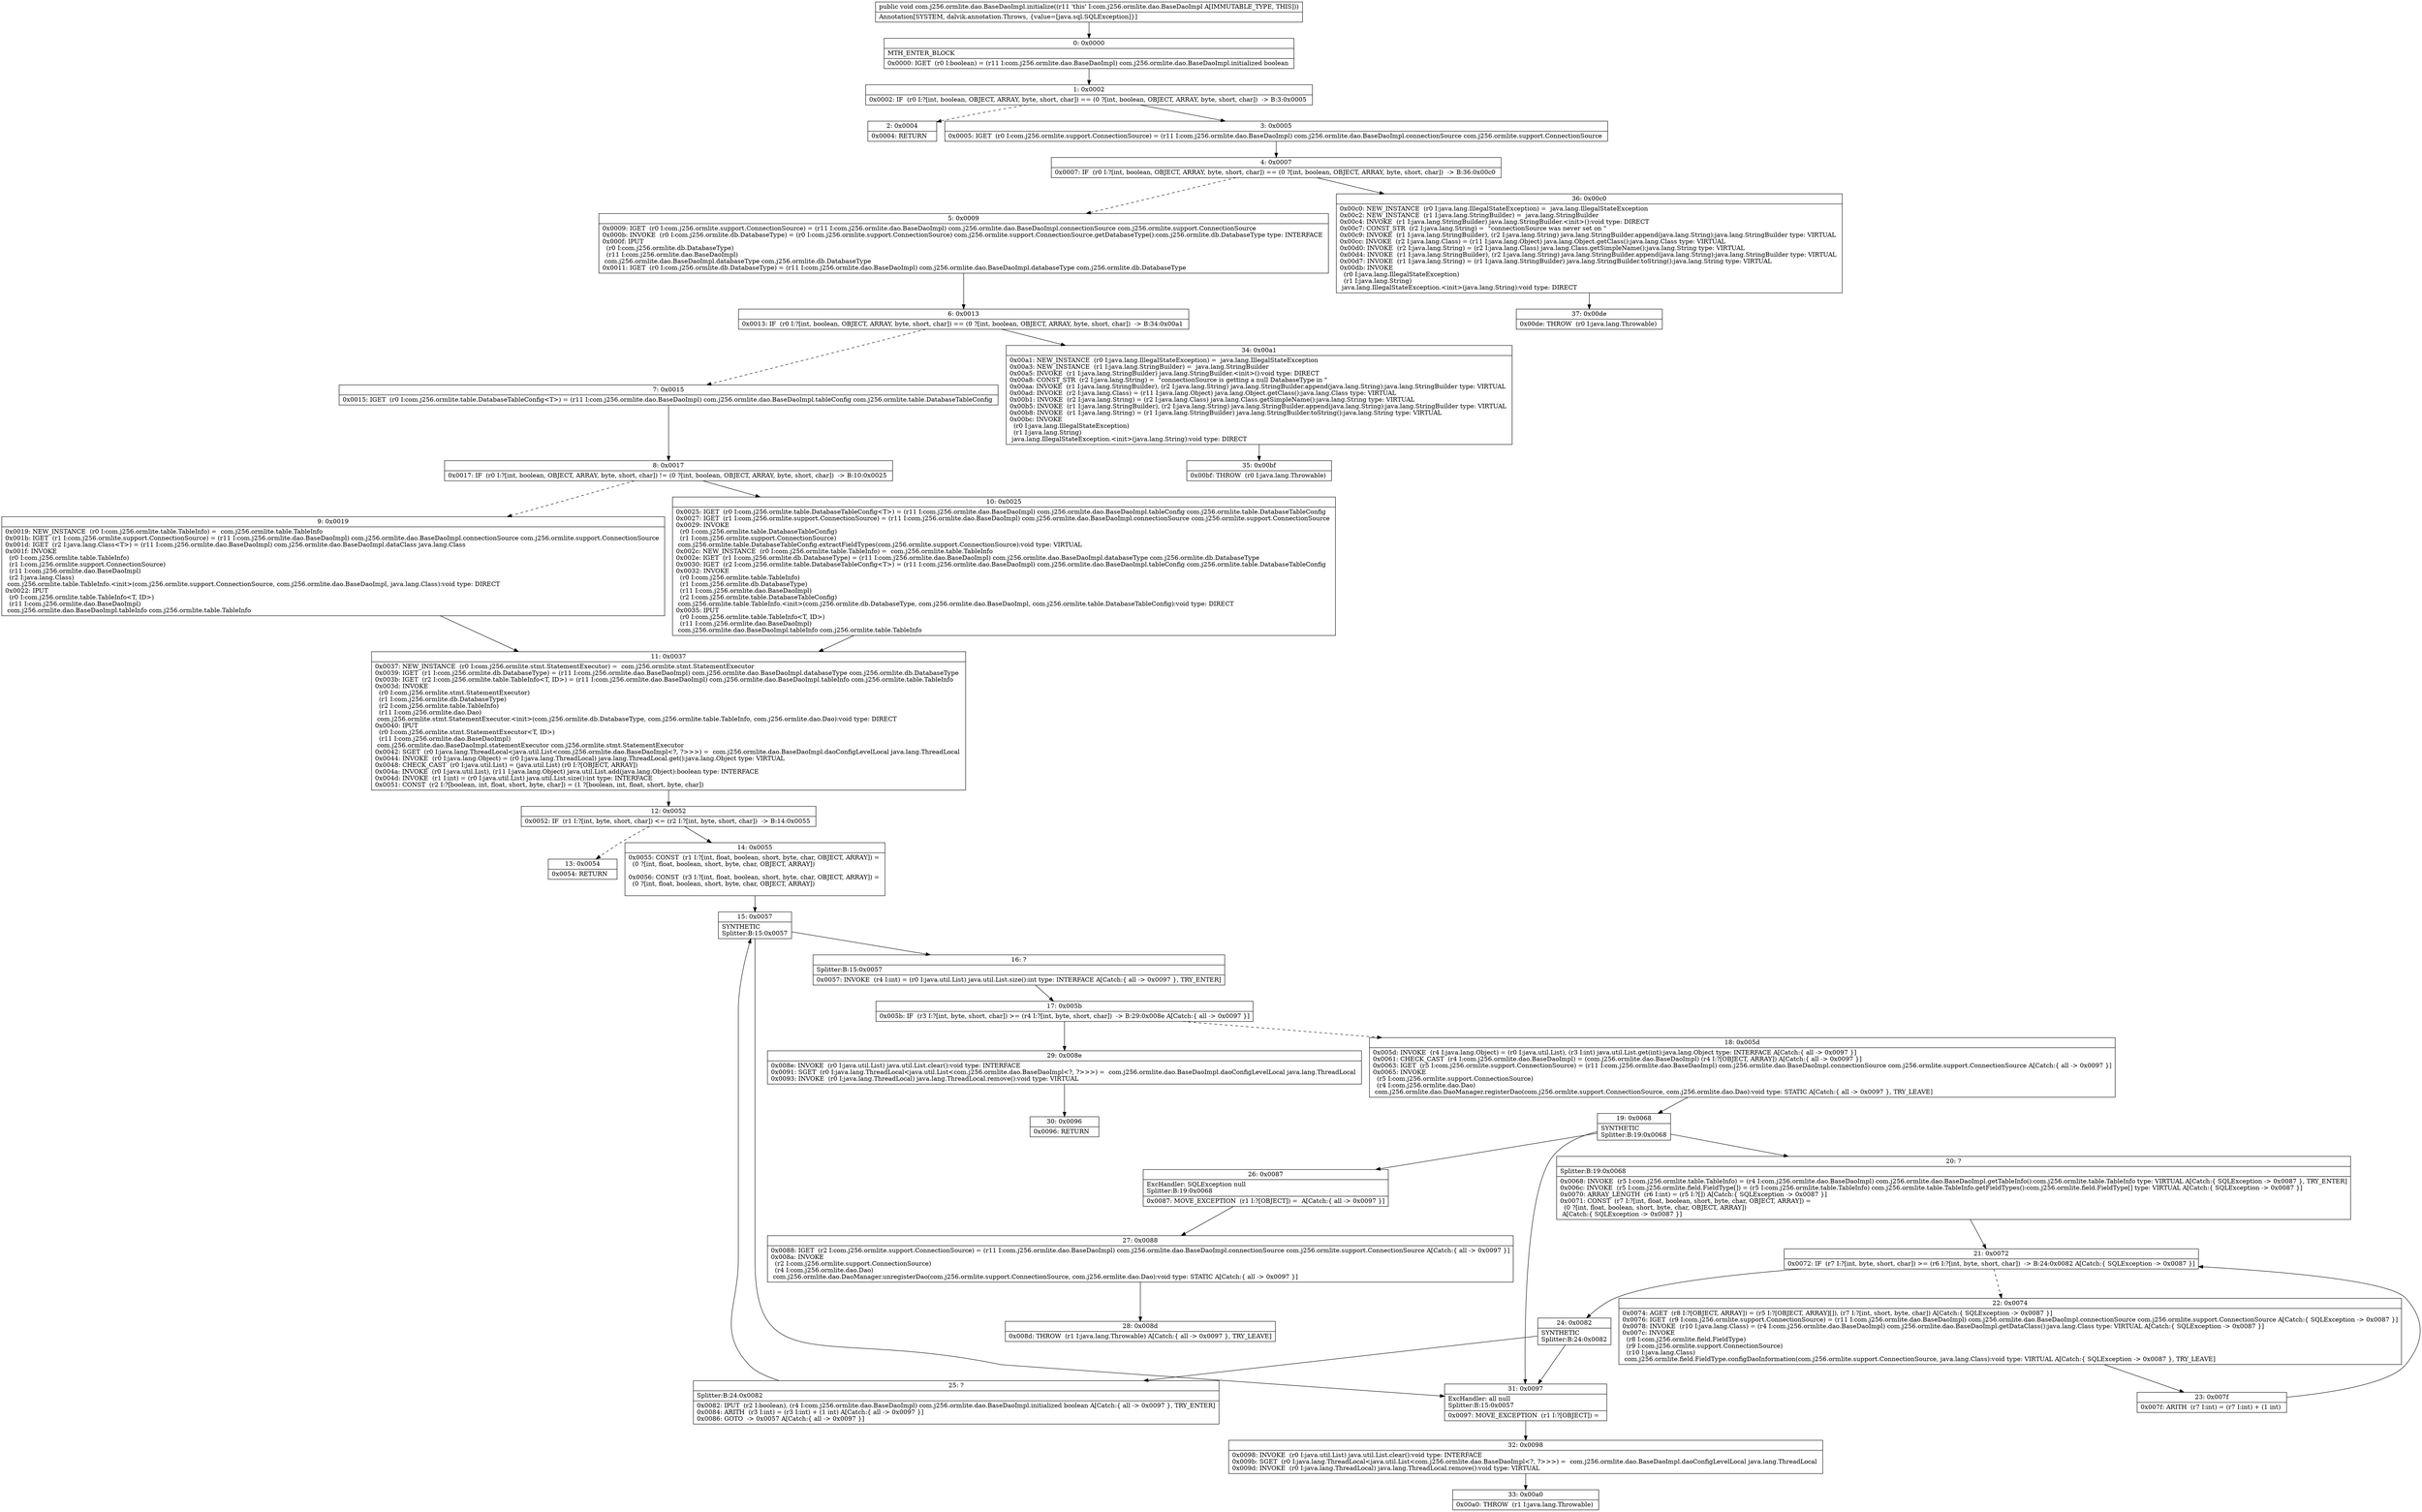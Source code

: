 digraph "CFG forcom.j256.ormlite.dao.BaseDaoImpl.initialize()V" {
Node_0 [shape=record,label="{0\:\ 0x0000|MTH_ENTER_BLOCK\l|0x0000: IGET  (r0 I:boolean) = (r11 I:com.j256.ormlite.dao.BaseDaoImpl) com.j256.ormlite.dao.BaseDaoImpl.initialized boolean \l}"];
Node_1 [shape=record,label="{1\:\ 0x0002|0x0002: IF  (r0 I:?[int, boolean, OBJECT, ARRAY, byte, short, char]) == (0 ?[int, boolean, OBJECT, ARRAY, byte, short, char])  \-\> B:3:0x0005 \l}"];
Node_2 [shape=record,label="{2\:\ 0x0004|0x0004: RETURN   \l}"];
Node_3 [shape=record,label="{3\:\ 0x0005|0x0005: IGET  (r0 I:com.j256.ormlite.support.ConnectionSource) = (r11 I:com.j256.ormlite.dao.BaseDaoImpl) com.j256.ormlite.dao.BaseDaoImpl.connectionSource com.j256.ormlite.support.ConnectionSource \l}"];
Node_4 [shape=record,label="{4\:\ 0x0007|0x0007: IF  (r0 I:?[int, boolean, OBJECT, ARRAY, byte, short, char]) == (0 ?[int, boolean, OBJECT, ARRAY, byte, short, char])  \-\> B:36:0x00c0 \l}"];
Node_5 [shape=record,label="{5\:\ 0x0009|0x0009: IGET  (r0 I:com.j256.ormlite.support.ConnectionSource) = (r11 I:com.j256.ormlite.dao.BaseDaoImpl) com.j256.ormlite.dao.BaseDaoImpl.connectionSource com.j256.ormlite.support.ConnectionSource \l0x000b: INVOKE  (r0 I:com.j256.ormlite.db.DatabaseType) = (r0 I:com.j256.ormlite.support.ConnectionSource) com.j256.ormlite.support.ConnectionSource.getDatabaseType():com.j256.ormlite.db.DatabaseType type: INTERFACE \l0x000f: IPUT  \l  (r0 I:com.j256.ormlite.db.DatabaseType)\l  (r11 I:com.j256.ormlite.dao.BaseDaoImpl)\l com.j256.ormlite.dao.BaseDaoImpl.databaseType com.j256.ormlite.db.DatabaseType \l0x0011: IGET  (r0 I:com.j256.ormlite.db.DatabaseType) = (r11 I:com.j256.ormlite.dao.BaseDaoImpl) com.j256.ormlite.dao.BaseDaoImpl.databaseType com.j256.ormlite.db.DatabaseType \l}"];
Node_6 [shape=record,label="{6\:\ 0x0013|0x0013: IF  (r0 I:?[int, boolean, OBJECT, ARRAY, byte, short, char]) == (0 ?[int, boolean, OBJECT, ARRAY, byte, short, char])  \-\> B:34:0x00a1 \l}"];
Node_7 [shape=record,label="{7\:\ 0x0015|0x0015: IGET  (r0 I:com.j256.ormlite.table.DatabaseTableConfig\<T\>) = (r11 I:com.j256.ormlite.dao.BaseDaoImpl) com.j256.ormlite.dao.BaseDaoImpl.tableConfig com.j256.ormlite.table.DatabaseTableConfig \l}"];
Node_8 [shape=record,label="{8\:\ 0x0017|0x0017: IF  (r0 I:?[int, boolean, OBJECT, ARRAY, byte, short, char]) != (0 ?[int, boolean, OBJECT, ARRAY, byte, short, char])  \-\> B:10:0x0025 \l}"];
Node_9 [shape=record,label="{9\:\ 0x0019|0x0019: NEW_INSTANCE  (r0 I:com.j256.ormlite.table.TableInfo) =  com.j256.ormlite.table.TableInfo \l0x001b: IGET  (r1 I:com.j256.ormlite.support.ConnectionSource) = (r11 I:com.j256.ormlite.dao.BaseDaoImpl) com.j256.ormlite.dao.BaseDaoImpl.connectionSource com.j256.ormlite.support.ConnectionSource \l0x001d: IGET  (r2 I:java.lang.Class\<T\>) = (r11 I:com.j256.ormlite.dao.BaseDaoImpl) com.j256.ormlite.dao.BaseDaoImpl.dataClass java.lang.Class \l0x001f: INVOKE  \l  (r0 I:com.j256.ormlite.table.TableInfo)\l  (r1 I:com.j256.ormlite.support.ConnectionSource)\l  (r11 I:com.j256.ormlite.dao.BaseDaoImpl)\l  (r2 I:java.lang.Class)\l com.j256.ormlite.table.TableInfo.\<init\>(com.j256.ormlite.support.ConnectionSource, com.j256.ormlite.dao.BaseDaoImpl, java.lang.Class):void type: DIRECT \l0x0022: IPUT  \l  (r0 I:com.j256.ormlite.table.TableInfo\<T, ID\>)\l  (r11 I:com.j256.ormlite.dao.BaseDaoImpl)\l com.j256.ormlite.dao.BaseDaoImpl.tableInfo com.j256.ormlite.table.TableInfo \l}"];
Node_10 [shape=record,label="{10\:\ 0x0025|0x0025: IGET  (r0 I:com.j256.ormlite.table.DatabaseTableConfig\<T\>) = (r11 I:com.j256.ormlite.dao.BaseDaoImpl) com.j256.ormlite.dao.BaseDaoImpl.tableConfig com.j256.ormlite.table.DatabaseTableConfig \l0x0027: IGET  (r1 I:com.j256.ormlite.support.ConnectionSource) = (r11 I:com.j256.ormlite.dao.BaseDaoImpl) com.j256.ormlite.dao.BaseDaoImpl.connectionSource com.j256.ormlite.support.ConnectionSource \l0x0029: INVOKE  \l  (r0 I:com.j256.ormlite.table.DatabaseTableConfig)\l  (r1 I:com.j256.ormlite.support.ConnectionSource)\l com.j256.ormlite.table.DatabaseTableConfig.extractFieldTypes(com.j256.ormlite.support.ConnectionSource):void type: VIRTUAL \l0x002c: NEW_INSTANCE  (r0 I:com.j256.ormlite.table.TableInfo) =  com.j256.ormlite.table.TableInfo \l0x002e: IGET  (r1 I:com.j256.ormlite.db.DatabaseType) = (r11 I:com.j256.ormlite.dao.BaseDaoImpl) com.j256.ormlite.dao.BaseDaoImpl.databaseType com.j256.ormlite.db.DatabaseType \l0x0030: IGET  (r2 I:com.j256.ormlite.table.DatabaseTableConfig\<T\>) = (r11 I:com.j256.ormlite.dao.BaseDaoImpl) com.j256.ormlite.dao.BaseDaoImpl.tableConfig com.j256.ormlite.table.DatabaseTableConfig \l0x0032: INVOKE  \l  (r0 I:com.j256.ormlite.table.TableInfo)\l  (r1 I:com.j256.ormlite.db.DatabaseType)\l  (r11 I:com.j256.ormlite.dao.BaseDaoImpl)\l  (r2 I:com.j256.ormlite.table.DatabaseTableConfig)\l com.j256.ormlite.table.TableInfo.\<init\>(com.j256.ormlite.db.DatabaseType, com.j256.ormlite.dao.BaseDaoImpl, com.j256.ormlite.table.DatabaseTableConfig):void type: DIRECT \l0x0035: IPUT  \l  (r0 I:com.j256.ormlite.table.TableInfo\<T, ID\>)\l  (r11 I:com.j256.ormlite.dao.BaseDaoImpl)\l com.j256.ormlite.dao.BaseDaoImpl.tableInfo com.j256.ormlite.table.TableInfo \l}"];
Node_11 [shape=record,label="{11\:\ 0x0037|0x0037: NEW_INSTANCE  (r0 I:com.j256.ormlite.stmt.StatementExecutor) =  com.j256.ormlite.stmt.StatementExecutor \l0x0039: IGET  (r1 I:com.j256.ormlite.db.DatabaseType) = (r11 I:com.j256.ormlite.dao.BaseDaoImpl) com.j256.ormlite.dao.BaseDaoImpl.databaseType com.j256.ormlite.db.DatabaseType \l0x003b: IGET  (r2 I:com.j256.ormlite.table.TableInfo\<T, ID\>) = (r11 I:com.j256.ormlite.dao.BaseDaoImpl) com.j256.ormlite.dao.BaseDaoImpl.tableInfo com.j256.ormlite.table.TableInfo \l0x003d: INVOKE  \l  (r0 I:com.j256.ormlite.stmt.StatementExecutor)\l  (r1 I:com.j256.ormlite.db.DatabaseType)\l  (r2 I:com.j256.ormlite.table.TableInfo)\l  (r11 I:com.j256.ormlite.dao.Dao)\l com.j256.ormlite.stmt.StatementExecutor.\<init\>(com.j256.ormlite.db.DatabaseType, com.j256.ormlite.table.TableInfo, com.j256.ormlite.dao.Dao):void type: DIRECT \l0x0040: IPUT  \l  (r0 I:com.j256.ormlite.stmt.StatementExecutor\<T, ID\>)\l  (r11 I:com.j256.ormlite.dao.BaseDaoImpl)\l com.j256.ormlite.dao.BaseDaoImpl.statementExecutor com.j256.ormlite.stmt.StatementExecutor \l0x0042: SGET  (r0 I:java.lang.ThreadLocal\<java.util.List\<com.j256.ormlite.dao.BaseDaoImpl\<?, ?\>\>\>) =  com.j256.ormlite.dao.BaseDaoImpl.daoConfigLevelLocal java.lang.ThreadLocal \l0x0044: INVOKE  (r0 I:java.lang.Object) = (r0 I:java.lang.ThreadLocal) java.lang.ThreadLocal.get():java.lang.Object type: VIRTUAL \l0x0048: CHECK_CAST  (r0 I:java.util.List) = (java.util.List) (r0 I:?[OBJECT, ARRAY]) \l0x004a: INVOKE  (r0 I:java.util.List), (r11 I:java.lang.Object) java.util.List.add(java.lang.Object):boolean type: INTERFACE \l0x004d: INVOKE  (r1 I:int) = (r0 I:java.util.List) java.util.List.size():int type: INTERFACE \l0x0051: CONST  (r2 I:?[boolean, int, float, short, byte, char]) = (1 ?[boolean, int, float, short, byte, char]) \l}"];
Node_12 [shape=record,label="{12\:\ 0x0052|0x0052: IF  (r1 I:?[int, byte, short, char]) \<= (r2 I:?[int, byte, short, char])  \-\> B:14:0x0055 \l}"];
Node_13 [shape=record,label="{13\:\ 0x0054|0x0054: RETURN   \l}"];
Node_14 [shape=record,label="{14\:\ 0x0055|0x0055: CONST  (r1 I:?[int, float, boolean, short, byte, char, OBJECT, ARRAY]) = \l  (0 ?[int, float, boolean, short, byte, char, OBJECT, ARRAY])\l \l0x0056: CONST  (r3 I:?[int, float, boolean, short, byte, char, OBJECT, ARRAY]) = \l  (0 ?[int, float, boolean, short, byte, char, OBJECT, ARRAY])\l \l}"];
Node_15 [shape=record,label="{15\:\ 0x0057|SYNTHETIC\lSplitter:B:15:0x0057\l}"];
Node_16 [shape=record,label="{16\:\ ?|Splitter:B:15:0x0057\l|0x0057: INVOKE  (r4 I:int) = (r0 I:java.util.List) java.util.List.size():int type: INTERFACE A[Catch:\{ all \-\> 0x0097 \}, TRY_ENTER]\l}"];
Node_17 [shape=record,label="{17\:\ 0x005b|0x005b: IF  (r3 I:?[int, byte, short, char]) \>= (r4 I:?[int, byte, short, char])  \-\> B:29:0x008e A[Catch:\{ all \-\> 0x0097 \}]\l}"];
Node_18 [shape=record,label="{18\:\ 0x005d|0x005d: INVOKE  (r4 I:java.lang.Object) = (r0 I:java.util.List), (r3 I:int) java.util.List.get(int):java.lang.Object type: INTERFACE A[Catch:\{ all \-\> 0x0097 \}]\l0x0061: CHECK_CAST  (r4 I:com.j256.ormlite.dao.BaseDaoImpl) = (com.j256.ormlite.dao.BaseDaoImpl) (r4 I:?[OBJECT, ARRAY]) A[Catch:\{ all \-\> 0x0097 \}]\l0x0063: IGET  (r5 I:com.j256.ormlite.support.ConnectionSource) = (r11 I:com.j256.ormlite.dao.BaseDaoImpl) com.j256.ormlite.dao.BaseDaoImpl.connectionSource com.j256.ormlite.support.ConnectionSource A[Catch:\{ all \-\> 0x0097 \}]\l0x0065: INVOKE  \l  (r5 I:com.j256.ormlite.support.ConnectionSource)\l  (r4 I:com.j256.ormlite.dao.Dao)\l com.j256.ormlite.dao.DaoManager.registerDao(com.j256.ormlite.support.ConnectionSource, com.j256.ormlite.dao.Dao):void type: STATIC A[Catch:\{ all \-\> 0x0097 \}, TRY_LEAVE]\l}"];
Node_19 [shape=record,label="{19\:\ 0x0068|SYNTHETIC\lSplitter:B:19:0x0068\l}"];
Node_20 [shape=record,label="{20\:\ ?|Splitter:B:19:0x0068\l|0x0068: INVOKE  (r5 I:com.j256.ormlite.table.TableInfo) = (r4 I:com.j256.ormlite.dao.BaseDaoImpl) com.j256.ormlite.dao.BaseDaoImpl.getTableInfo():com.j256.ormlite.table.TableInfo type: VIRTUAL A[Catch:\{ SQLException \-\> 0x0087 \}, TRY_ENTER]\l0x006c: INVOKE  (r5 I:com.j256.ormlite.field.FieldType[]) = (r5 I:com.j256.ormlite.table.TableInfo) com.j256.ormlite.table.TableInfo.getFieldTypes():com.j256.ormlite.field.FieldType[] type: VIRTUAL A[Catch:\{ SQLException \-\> 0x0087 \}]\l0x0070: ARRAY_LENGTH  (r6 I:int) = (r5 I:?[]) A[Catch:\{ SQLException \-\> 0x0087 \}]\l0x0071: CONST  (r7 I:?[int, float, boolean, short, byte, char, OBJECT, ARRAY]) = \l  (0 ?[int, float, boolean, short, byte, char, OBJECT, ARRAY])\l A[Catch:\{ SQLException \-\> 0x0087 \}]\l}"];
Node_21 [shape=record,label="{21\:\ 0x0072|0x0072: IF  (r7 I:?[int, byte, short, char]) \>= (r6 I:?[int, byte, short, char])  \-\> B:24:0x0082 A[Catch:\{ SQLException \-\> 0x0087 \}]\l}"];
Node_22 [shape=record,label="{22\:\ 0x0074|0x0074: AGET  (r8 I:?[OBJECT, ARRAY]) = (r5 I:?[OBJECT, ARRAY][]), (r7 I:?[int, short, byte, char]) A[Catch:\{ SQLException \-\> 0x0087 \}]\l0x0076: IGET  (r9 I:com.j256.ormlite.support.ConnectionSource) = (r11 I:com.j256.ormlite.dao.BaseDaoImpl) com.j256.ormlite.dao.BaseDaoImpl.connectionSource com.j256.ormlite.support.ConnectionSource A[Catch:\{ SQLException \-\> 0x0087 \}]\l0x0078: INVOKE  (r10 I:java.lang.Class) = (r4 I:com.j256.ormlite.dao.BaseDaoImpl) com.j256.ormlite.dao.BaseDaoImpl.getDataClass():java.lang.Class type: VIRTUAL A[Catch:\{ SQLException \-\> 0x0087 \}]\l0x007c: INVOKE  \l  (r8 I:com.j256.ormlite.field.FieldType)\l  (r9 I:com.j256.ormlite.support.ConnectionSource)\l  (r10 I:java.lang.Class)\l com.j256.ormlite.field.FieldType.configDaoInformation(com.j256.ormlite.support.ConnectionSource, java.lang.Class):void type: VIRTUAL A[Catch:\{ SQLException \-\> 0x0087 \}, TRY_LEAVE]\l}"];
Node_23 [shape=record,label="{23\:\ 0x007f|0x007f: ARITH  (r7 I:int) = (r7 I:int) + (1 int) \l}"];
Node_24 [shape=record,label="{24\:\ 0x0082|SYNTHETIC\lSplitter:B:24:0x0082\l}"];
Node_25 [shape=record,label="{25\:\ ?|Splitter:B:24:0x0082\l|0x0082: IPUT  (r2 I:boolean), (r4 I:com.j256.ormlite.dao.BaseDaoImpl) com.j256.ormlite.dao.BaseDaoImpl.initialized boolean A[Catch:\{ all \-\> 0x0097 \}, TRY_ENTER]\l0x0084: ARITH  (r3 I:int) = (r3 I:int) + (1 int) A[Catch:\{ all \-\> 0x0097 \}]\l0x0086: GOTO  \-\> 0x0057 A[Catch:\{ all \-\> 0x0097 \}]\l}"];
Node_26 [shape=record,label="{26\:\ 0x0087|ExcHandler: SQLException null\lSplitter:B:19:0x0068\l|0x0087: MOVE_EXCEPTION  (r1 I:?[OBJECT]) =  A[Catch:\{ all \-\> 0x0097 \}]\l}"];
Node_27 [shape=record,label="{27\:\ 0x0088|0x0088: IGET  (r2 I:com.j256.ormlite.support.ConnectionSource) = (r11 I:com.j256.ormlite.dao.BaseDaoImpl) com.j256.ormlite.dao.BaseDaoImpl.connectionSource com.j256.ormlite.support.ConnectionSource A[Catch:\{ all \-\> 0x0097 \}]\l0x008a: INVOKE  \l  (r2 I:com.j256.ormlite.support.ConnectionSource)\l  (r4 I:com.j256.ormlite.dao.Dao)\l com.j256.ormlite.dao.DaoManager.unregisterDao(com.j256.ormlite.support.ConnectionSource, com.j256.ormlite.dao.Dao):void type: STATIC A[Catch:\{ all \-\> 0x0097 \}]\l}"];
Node_28 [shape=record,label="{28\:\ 0x008d|0x008d: THROW  (r1 I:java.lang.Throwable) A[Catch:\{ all \-\> 0x0097 \}, TRY_LEAVE]\l}"];
Node_29 [shape=record,label="{29\:\ 0x008e|0x008e: INVOKE  (r0 I:java.util.List) java.util.List.clear():void type: INTERFACE \l0x0091: SGET  (r0 I:java.lang.ThreadLocal\<java.util.List\<com.j256.ormlite.dao.BaseDaoImpl\<?, ?\>\>\>) =  com.j256.ormlite.dao.BaseDaoImpl.daoConfigLevelLocal java.lang.ThreadLocal \l0x0093: INVOKE  (r0 I:java.lang.ThreadLocal) java.lang.ThreadLocal.remove():void type: VIRTUAL \l}"];
Node_30 [shape=record,label="{30\:\ 0x0096|0x0096: RETURN   \l}"];
Node_31 [shape=record,label="{31\:\ 0x0097|ExcHandler: all null\lSplitter:B:15:0x0057\l|0x0097: MOVE_EXCEPTION  (r1 I:?[OBJECT]) =  \l}"];
Node_32 [shape=record,label="{32\:\ 0x0098|0x0098: INVOKE  (r0 I:java.util.List) java.util.List.clear():void type: INTERFACE \l0x009b: SGET  (r0 I:java.lang.ThreadLocal\<java.util.List\<com.j256.ormlite.dao.BaseDaoImpl\<?, ?\>\>\>) =  com.j256.ormlite.dao.BaseDaoImpl.daoConfigLevelLocal java.lang.ThreadLocal \l0x009d: INVOKE  (r0 I:java.lang.ThreadLocal) java.lang.ThreadLocal.remove():void type: VIRTUAL \l}"];
Node_33 [shape=record,label="{33\:\ 0x00a0|0x00a0: THROW  (r1 I:java.lang.Throwable) \l}"];
Node_34 [shape=record,label="{34\:\ 0x00a1|0x00a1: NEW_INSTANCE  (r0 I:java.lang.IllegalStateException) =  java.lang.IllegalStateException \l0x00a3: NEW_INSTANCE  (r1 I:java.lang.StringBuilder) =  java.lang.StringBuilder \l0x00a5: INVOKE  (r1 I:java.lang.StringBuilder) java.lang.StringBuilder.\<init\>():void type: DIRECT \l0x00a8: CONST_STR  (r2 I:java.lang.String) =  \"connectionSource is getting a null DatabaseType in \" \l0x00aa: INVOKE  (r1 I:java.lang.StringBuilder), (r2 I:java.lang.String) java.lang.StringBuilder.append(java.lang.String):java.lang.StringBuilder type: VIRTUAL \l0x00ad: INVOKE  (r2 I:java.lang.Class) = (r11 I:java.lang.Object) java.lang.Object.getClass():java.lang.Class type: VIRTUAL \l0x00b1: INVOKE  (r2 I:java.lang.String) = (r2 I:java.lang.Class) java.lang.Class.getSimpleName():java.lang.String type: VIRTUAL \l0x00b5: INVOKE  (r1 I:java.lang.StringBuilder), (r2 I:java.lang.String) java.lang.StringBuilder.append(java.lang.String):java.lang.StringBuilder type: VIRTUAL \l0x00b8: INVOKE  (r1 I:java.lang.String) = (r1 I:java.lang.StringBuilder) java.lang.StringBuilder.toString():java.lang.String type: VIRTUAL \l0x00bc: INVOKE  \l  (r0 I:java.lang.IllegalStateException)\l  (r1 I:java.lang.String)\l java.lang.IllegalStateException.\<init\>(java.lang.String):void type: DIRECT \l}"];
Node_35 [shape=record,label="{35\:\ 0x00bf|0x00bf: THROW  (r0 I:java.lang.Throwable) \l}"];
Node_36 [shape=record,label="{36\:\ 0x00c0|0x00c0: NEW_INSTANCE  (r0 I:java.lang.IllegalStateException) =  java.lang.IllegalStateException \l0x00c2: NEW_INSTANCE  (r1 I:java.lang.StringBuilder) =  java.lang.StringBuilder \l0x00c4: INVOKE  (r1 I:java.lang.StringBuilder) java.lang.StringBuilder.\<init\>():void type: DIRECT \l0x00c7: CONST_STR  (r2 I:java.lang.String) =  \"connectionSource was never set on \" \l0x00c9: INVOKE  (r1 I:java.lang.StringBuilder), (r2 I:java.lang.String) java.lang.StringBuilder.append(java.lang.String):java.lang.StringBuilder type: VIRTUAL \l0x00cc: INVOKE  (r2 I:java.lang.Class) = (r11 I:java.lang.Object) java.lang.Object.getClass():java.lang.Class type: VIRTUAL \l0x00d0: INVOKE  (r2 I:java.lang.String) = (r2 I:java.lang.Class) java.lang.Class.getSimpleName():java.lang.String type: VIRTUAL \l0x00d4: INVOKE  (r1 I:java.lang.StringBuilder), (r2 I:java.lang.String) java.lang.StringBuilder.append(java.lang.String):java.lang.StringBuilder type: VIRTUAL \l0x00d7: INVOKE  (r1 I:java.lang.String) = (r1 I:java.lang.StringBuilder) java.lang.StringBuilder.toString():java.lang.String type: VIRTUAL \l0x00db: INVOKE  \l  (r0 I:java.lang.IllegalStateException)\l  (r1 I:java.lang.String)\l java.lang.IllegalStateException.\<init\>(java.lang.String):void type: DIRECT \l}"];
Node_37 [shape=record,label="{37\:\ 0x00de|0x00de: THROW  (r0 I:java.lang.Throwable) \l}"];
MethodNode[shape=record,label="{public void com.j256.ormlite.dao.BaseDaoImpl.initialize((r11 'this' I:com.j256.ormlite.dao.BaseDaoImpl A[IMMUTABLE_TYPE, THIS]))  | Annotation[SYSTEM, dalvik.annotation.Throws, \{value=[java.sql.SQLException]\}]\l}"];
MethodNode -> Node_0;
Node_0 -> Node_1;
Node_1 -> Node_2[style=dashed];
Node_1 -> Node_3;
Node_3 -> Node_4;
Node_4 -> Node_5[style=dashed];
Node_4 -> Node_36;
Node_5 -> Node_6;
Node_6 -> Node_7[style=dashed];
Node_6 -> Node_34;
Node_7 -> Node_8;
Node_8 -> Node_9[style=dashed];
Node_8 -> Node_10;
Node_9 -> Node_11;
Node_10 -> Node_11;
Node_11 -> Node_12;
Node_12 -> Node_13[style=dashed];
Node_12 -> Node_14;
Node_14 -> Node_15;
Node_15 -> Node_16;
Node_15 -> Node_31;
Node_16 -> Node_17;
Node_17 -> Node_18[style=dashed];
Node_17 -> Node_29;
Node_18 -> Node_19;
Node_19 -> Node_20;
Node_19 -> Node_26;
Node_19 -> Node_31;
Node_20 -> Node_21;
Node_21 -> Node_22[style=dashed];
Node_21 -> Node_24;
Node_22 -> Node_23;
Node_23 -> Node_21;
Node_24 -> Node_25;
Node_24 -> Node_31;
Node_25 -> Node_15;
Node_26 -> Node_27;
Node_27 -> Node_28;
Node_29 -> Node_30;
Node_31 -> Node_32;
Node_32 -> Node_33;
Node_34 -> Node_35;
Node_36 -> Node_37;
}

